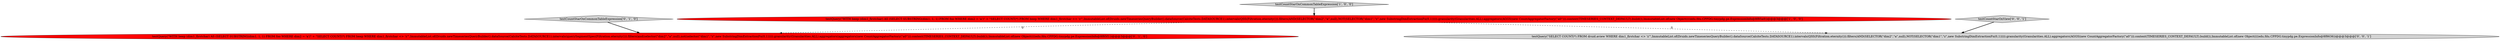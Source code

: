 digraph {
2 [style = filled, label = "testQuery(\"WITH beep (dim1_firstchar) AS (SELECT SUBSTRING(dim1, 1, 1) FROM foo WHERE dim2 = 'a')\" + \"SELECT COUNT(*) FROM beep WHERE dim1_firstchar <> 'z'\",ImmutableList.of(Druids.newTimeseriesQueryBuilder().dataSource(CalciteTests.DATASOURCE1).intervals(querySegmentSpec(Filtration.eternity())).filters(and(selector(\"dim2\",\"a\",null),not(selector(\"dim1\",\"z\",new SubstringDimExtractionFn(0,1))))).granularity(Granularities.ALL).aggregators(aggregators(new CountAggregatorFactory(\"a0\"))).context(TIMESERIES_CONTEXT_DEFAULT).build()),ImmutableList.of(new Object((((edu.fdu.CPPDG.tinypdg.pe.ExpressionInfo@8f85f1))@@@3@@@['0', '1', '0']", fillcolor = red, shape = ellipse image = "AAA1AAABBB2BBB"];
3 [style = filled, label = "testCountStarOnCommonTableExpression['0', '1', '0']", fillcolor = lightgray, shape = diamond image = "AAA0AAABBB2BBB"];
1 [style = filled, label = "testCountStarOnCommonTableExpression['1', '0', '0']", fillcolor = lightgray, shape = diamond image = "AAA0AAABBB1BBB"];
0 [style = filled, label = "testQuery(\"WITH beep (dim1_firstchar) AS (SELECT SUBSTRING(dim1, 1, 1) FROM foo WHERE dim2 = 'a')\" + \"SELECT COUNT(*) FROM beep WHERE dim1_firstchar <> 'z'\",ImmutableList.of(Druids.newTimeseriesQueryBuilder().dataSource(CalciteTests.DATASOURCE1).intervals(QSS(Filtration.eternity())).filters(AND(SELECTOR(\"dim2\",\"a\",null),NOT(SELECTOR(\"dim1\",\"z\",new SubstringDimExtractionFn(0,1))))).granularity(Granularities.ALL).aggregators(AGGS(new CountAggregatorFactory(\"a0\"))).context(TIMESERIES_CONTEXT_DEFAULT).build()),ImmutableList.of(new Object((((edu.fdu.CPPDG.tinypdg.pe.ExpressionInfo@8f85a9))@@@3@@@['1', '0', '0']", fillcolor = red, shape = ellipse image = "AAA1AAABBB1BBB"];
5 [style = filled, label = "testCountStarOnView['0', '0', '1']", fillcolor = lightgray, shape = diamond image = "AAA0AAABBB3BBB"];
4 [style = filled, label = "testQuery(\"SELECT COUNT(*) FROM druid.aview WHERE dim1_firstchar <> 'z'\",ImmutableList.of(Druids.newTimeseriesQueryBuilder().dataSource(CalciteTests.DATASOURCE1).intervals(QSS(Filtration.eternity())).filters(AND(SELECTOR(\"dim2\",\"a\",null),NOT(SELECTOR(\"dim1\",\"z\",new SubstringDimExtractionFn(0,1))))).granularity(Granularities.ALL).aggregators(AGGS(new CountAggregatorFactory(\"a0\"))).context(TIMESERIES_CONTEXT_DEFAULT).build()),ImmutableList.of(new Object((((edu.fdu.CPPDG.tinypdg.pe.ExpressionInfo@8f8636))@@@3@@@['0', '0', '1']", fillcolor = lightgray, shape = ellipse image = "AAA0AAABBB3BBB"];
0->2 [style = dashed, label="0"];
0->4 [style = dashed, label="0"];
1->0 [style = bold, label=""];
3->2 [style = bold, label=""];
5->4 [style = bold, label=""];
}
